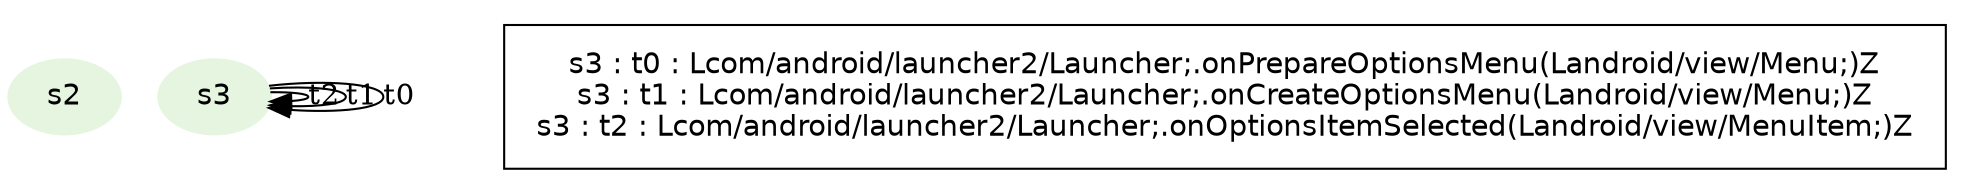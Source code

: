 digraph {
fontname="Helvetica";
node[style=filled, fontname="Helvetica", colorscheme=greens3, color=1];
s2;
s3;
s3 -> s3[label="t2"];
s3 -> s3[label="t1"];
s3 -> s3[label="t0"];
subgraph cluster_key {
ds[shape=plaintext, style=solid,label="s3 : t0 : Lcom/android/launcher2/Launcher;.onPrepareOptionsMenu(Landroid/view/Menu;)Z\ns3 : t1 : Lcom/android/launcher2/Launcher;.onCreateOptionsMenu(Landroid/view/Menu;)Z\ns3 : t2 : Lcom/android/launcher2/Launcher;.onOptionsItemSelected(Landroid/view/MenuItem;)Z\n"];}
}
